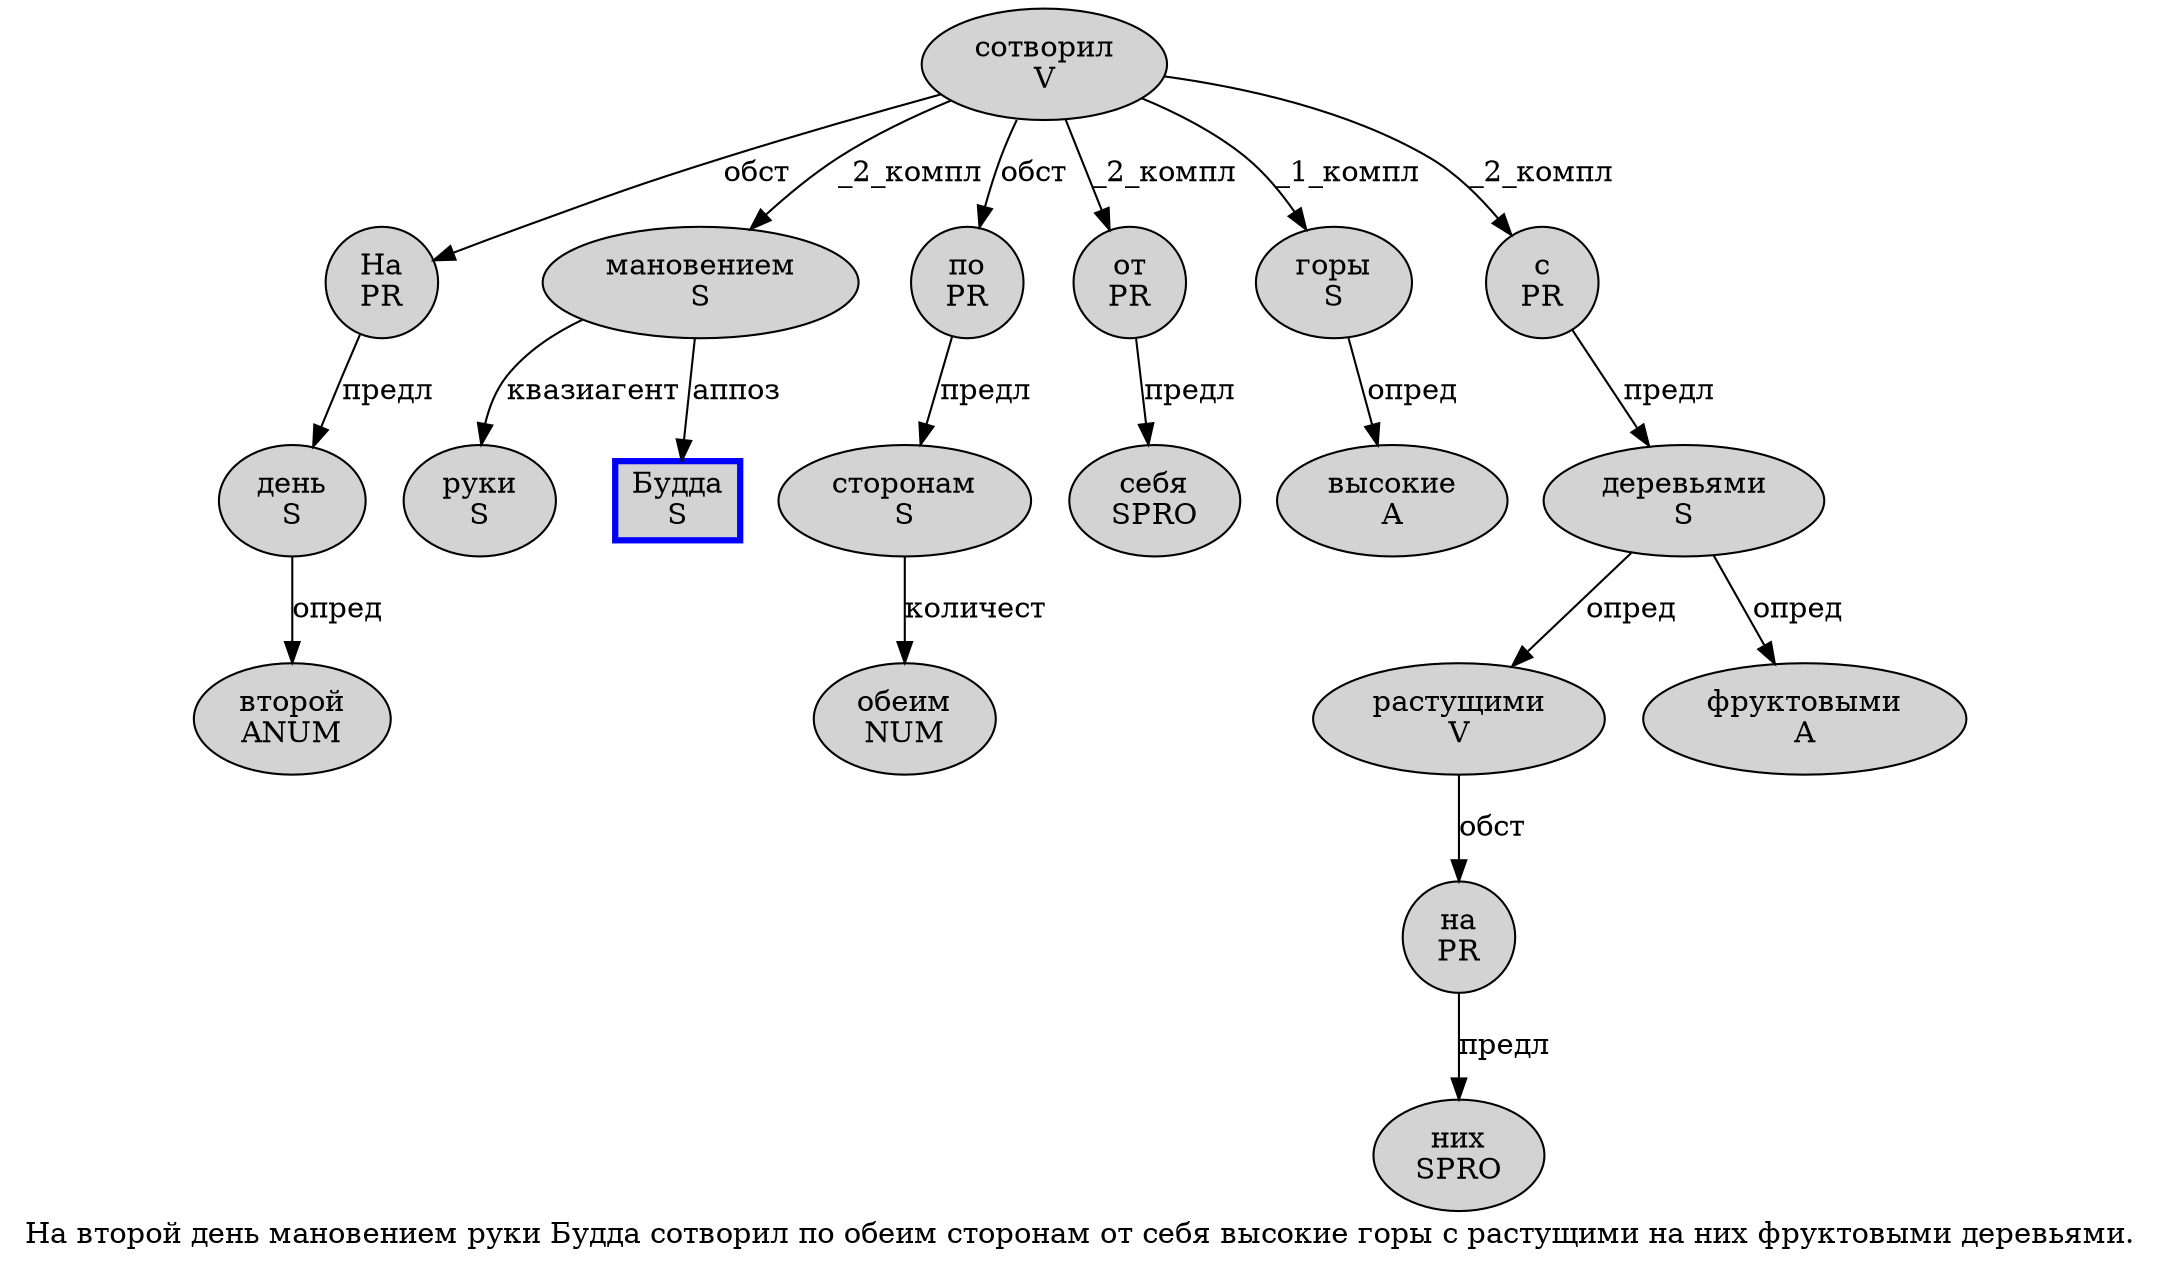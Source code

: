 digraph SENTENCE_599 {
	graph [label="На второй день мановением руки Будда сотворил по обеим сторонам от себя высокие горы с растущими на них фруктовыми деревьями."]
	node [style=filled]
		0 [label="На
PR" color="" fillcolor=lightgray penwidth=1 shape=ellipse]
		1 [label="второй
ANUM" color="" fillcolor=lightgray penwidth=1 shape=ellipse]
		2 [label="день
S" color="" fillcolor=lightgray penwidth=1 shape=ellipse]
		3 [label="мановением
S" color="" fillcolor=lightgray penwidth=1 shape=ellipse]
		4 [label="руки
S" color="" fillcolor=lightgray penwidth=1 shape=ellipse]
		5 [label="Будда
S" color=blue fillcolor=lightgray penwidth=3 shape=box]
		6 [label="сотворил
V" color="" fillcolor=lightgray penwidth=1 shape=ellipse]
		7 [label="по
PR" color="" fillcolor=lightgray penwidth=1 shape=ellipse]
		8 [label="обеим
NUM" color="" fillcolor=lightgray penwidth=1 shape=ellipse]
		9 [label="сторонам
S" color="" fillcolor=lightgray penwidth=1 shape=ellipse]
		10 [label="от
PR" color="" fillcolor=lightgray penwidth=1 shape=ellipse]
		11 [label="себя
SPRO" color="" fillcolor=lightgray penwidth=1 shape=ellipse]
		12 [label="высокие
A" color="" fillcolor=lightgray penwidth=1 shape=ellipse]
		13 [label="горы
S" color="" fillcolor=lightgray penwidth=1 shape=ellipse]
		14 [label="с
PR" color="" fillcolor=lightgray penwidth=1 shape=ellipse]
		15 [label="растущими
V" color="" fillcolor=lightgray penwidth=1 shape=ellipse]
		16 [label="на
PR" color="" fillcolor=lightgray penwidth=1 shape=ellipse]
		17 [label="них
SPRO" color="" fillcolor=lightgray penwidth=1 shape=ellipse]
		18 [label="фруктовыми
A" color="" fillcolor=lightgray penwidth=1 shape=ellipse]
		19 [label="деревьями
S" color="" fillcolor=lightgray penwidth=1 shape=ellipse]
			2 -> 1 [label="опред"]
			6 -> 0 [label="обст"]
			6 -> 3 [label="_2_компл"]
			6 -> 7 [label="обст"]
			6 -> 10 [label="_2_компл"]
			6 -> 13 [label="_1_компл"]
			6 -> 14 [label="_2_компл"]
			3 -> 4 [label="квазиагент"]
			3 -> 5 [label="аппоз"]
			9 -> 8 [label="количест"]
			10 -> 11 [label="предл"]
			19 -> 15 [label="опред"]
			19 -> 18 [label="опред"]
			0 -> 2 [label="предл"]
			14 -> 19 [label="предл"]
			7 -> 9 [label="предл"]
			15 -> 16 [label="обст"]
			16 -> 17 [label="предл"]
			13 -> 12 [label="опред"]
}